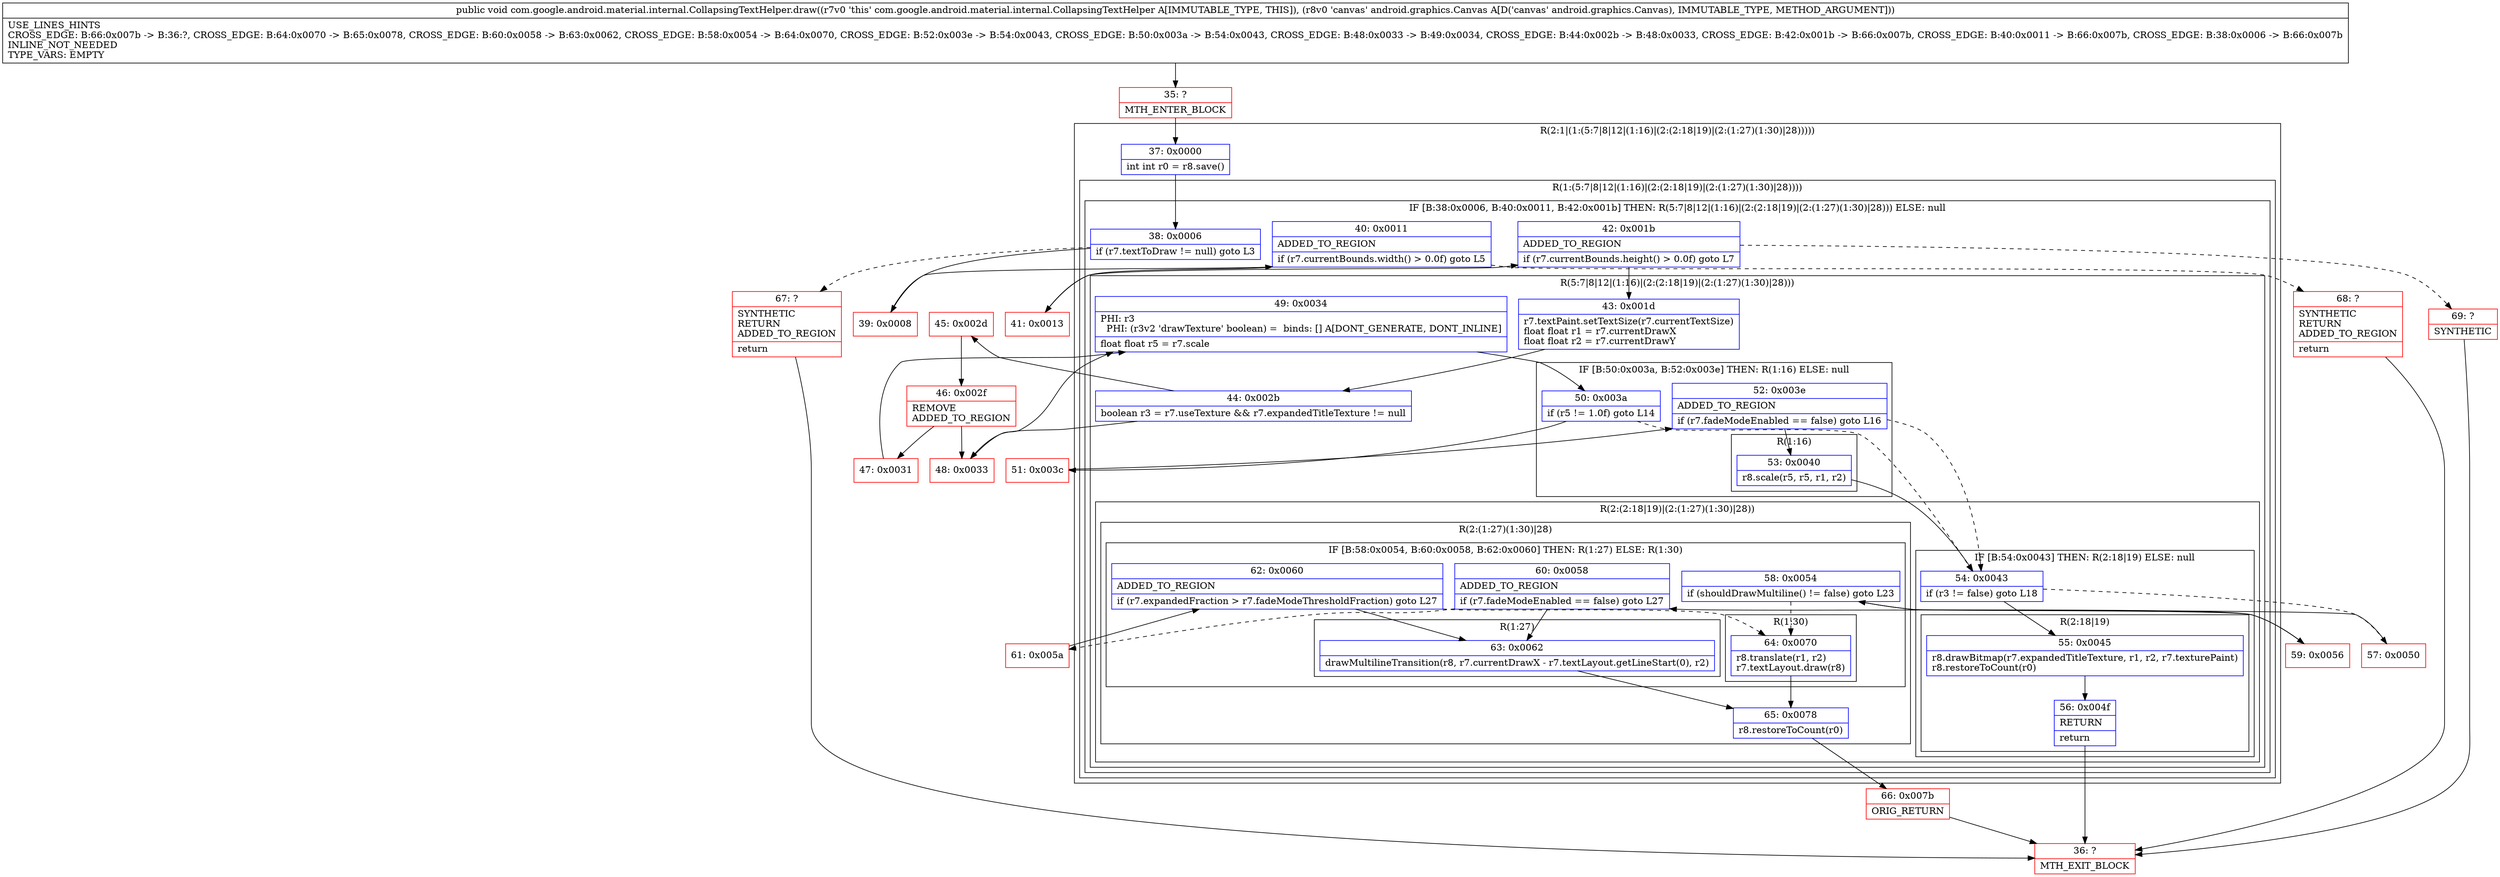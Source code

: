 digraph "CFG forcom.google.android.material.internal.CollapsingTextHelper.draw(Landroid\/graphics\/Canvas;)V" {
subgraph cluster_Region_316983565 {
label = "R(2:1|(1:(5:7|8|12|(1:16)|(2:(2:18|19)|(2:(1:27)(1:30)|28)))))";
node [shape=record,color=blue];
Node_37 [shape=record,label="{37\:\ 0x0000|int int r0 = r8.save()\l}"];
subgraph cluster_Region_406923767 {
label = "R(1:(5:7|8|12|(1:16)|(2:(2:18|19)|(2:(1:27)(1:30)|28))))";
node [shape=record,color=blue];
subgraph cluster_IfRegion_45120048 {
label = "IF [B:38:0x0006, B:40:0x0011, B:42:0x001b] THEN: R(5:7|8|12|(1:16)|(2:(2:18|19)|(2:(1:27)(1:30)|28))) ELSE: null";
node [shape=record,color=blue];
Node_38 [shape=record,label="{38\:\ 0x0006|if (r7.textToDraw != null) goto L3\l}"];
Node_40 [shape=record,label="{40\:\ 0x0011|ADDED_TO_REGION\l|if (r7.currentBounds.width() \> 0.0f) goto L5\l}"];
Node_42 [shape=record,label="{42\:\ 0x001b|ADDED_TO_REGION\l|if (r7.currentBounds.height() \> 0.0f) goto L7\l}"];
subgraph cluster_Region_1903045778 {
label = "R(5:7|8|12|(1:16)|(2:(2:18|19)|(2:(1:27)(1:30)|28)))";
node [shape=record,color=blue];
Node_43 [shape=record,label="{43\:\ 0x001d|r7.textPaint.setTextSize(r7.currentTextSize)\lfloat float r1 = r7.currentDrawX\lfloat float r2 = r7.currentDrawY\l}"];
Node_44 [shape=record,label="{44\:\ 0x002b|boolean r3 = r7.useTexture && r7.expandedTitleTexture != null\l}"];
Node_49 [shape=record,label="{49\:\ 0x0034|PHI: r3 \l  PHI: (r3v2 'drawTexture' boolean) =  binds: [] A[DONT_GENERATE, DONT_INLINE]\l|float float r5 = r7.scale\l}"];
subgraph cluster_IfRegion_1538959233 {
label = "IF [B:50:0x003a, B:52:0x003e] THEN: R(1:16) ELSE: null";
node [shape=record,color=blue];
Node_50 [shape=record,label="{50\:\ 0x003a|if (r5 != 1.0f) goto L14\l}"];
Node_52 [shape=record,label="{52\:\ 0x003e|ADDED_TO_REGION\l|if (r7.fadeModeEnabled == false) goto L16\l}"];
subgraph cluster_Region_1173765907 {
label = "R(1:16)";
node [shape=record,color=blue];
Node_53 [shape=record,label="{53\:\ 0x0040|r8.scale(r5, r5, r1, r2)\l}"];
}
}
subgraph cluster_Region_976943125 {
label = "R(2:(2:18|19)|(2:(1:27)(1:30)|28))";
node [shape=record,color=blue];
subgraph cluster_IfRegion_801115085 {
label = "IF [B:54:0x0043] THEN: R(2:18|19) ELSE: null";
node [shape=record,color=blue];
Node_54 [shape=record,label="{54\:\ 0x0043|if (r3 != false) goto L18\l}"];
subgraph cluster_Region_80614227 {
label = "R(2:18|19)";
node [shape=record,color=blue];
Node_55 [shape=record,label="{55\:\ 0x0045|r8.drawBitmap(r7.expandedTitleTexture, r1, r2, r7.texturePaint)\lr8.restoreToCount(r0)\l}"];
Node_56 [shape=record,label="{56\:\ 0x004f|RETURN\l|return\l}"];
}
}
subgraph cluster_Region_686214273 {
label = "R(2:(1:27)(1:30)|28)";
node [shape=record,color=blue];
subgraph cluster_IfRegion_1359928860 {
label = "IF [B:58:0x0054, B:60:0x0058, B:62:0x0060] THEN: R(1:27) ELSE: R(1:30)";
node [shape=record,color=blue];
Node_58 [shape=record,label="{58\:\ 0x0054|if (shouldDrawMultiline() != false) goto L23\l}"];
Node_60 [shape=record,label="{60\:\ 0x0058|ADDED_TO_REGION\l|if (r7.fadeModeEnabled == false) goto L27\l}"];
Node_62 [shape=record,label="{62\:\ 0x0060|ADDED_TO_REGION\l|if (r7.expandedFraction \> r7.fadeModeThresholdFraction) goto L27\l}"];
subgraph cluster_Region_793421834 {
label = "R(1:27)";
node [shape=record,color=blue];
Node_63 [shape=record,label="{63\:\ 0x0062|drawMultilineTransition(r8, r7.currentDrawX \- r7.textLayout.getLineStart(0), r2)\l}"];
}
subgraph cluster_Region_836171893 {
label = "R(1:30)";
node [shape=record,color=blue];
Node_64 [shape=record,label="{64\:\ 0x0070|r8.translate(r1, r2)\lr7.textLayout.draw(r8)\l}"];
}
}
Node_65 [shape=record,label="{65\:\ 0x0078|r8.restoreToCount(r0)\l}"];
}
}
}
}
}
}
Node_35 [shape=record,color=red,label="{35\:\ ?|MTH_ENTER_BLOCK\l}"];
Node_39 [shape=record,color=red,label="{39\:\ 0x0008}"];
Node_41 [shape=record,color=red,label="{41\:\ 0x0013}"];
Node_45 [shape=record,color=red,label="{45\:\ 0x002d}"];
Node_46 [shape=record,color=red,label="{46\:\ 0x002f|REMOVE\lADDED_TO_REGION\l}"];
Node_47 [shape=record,color=red,label="{47\:\ 0x0031}"];
Node_51 [shape=record,color=red,label="{51\:\ 0x003c}"];
Node_36 [shape=record,color=red,label="{36\:\ ?|MTH_EXIT_BLOCK\l}"];
Node_57 [shape=record,color=red,label="{57\:\ 0x0050}"];
Node_59 [shape=record,color=red,label="{59\:\ 0x0056}"];
Node_61 [shape=record,color=red,label="{61\:\ 0x005a}"];
Node_66 [shape=record,color=red,label="{66\:\ 0x007b|ORIG_RETURN\l}"];
Node_48 [shape=record,color=red,label="{48\:\ 0x0033}"];
Node_69 [shape=record,color=red,label="{69\:\ ?|SYNTHETIC\l}"];
Node_68 [shape=record,color=red,label="{68\:\ ?|SYNTHETIC\lRETURN\lADDED_TO_REGION\l|return\l}"];
Node_67 [shape=record,color=red,label="{67\:\ ?|SYNTHETIC\lRETURN\lADDED_TO_REGION\l|return\l}"];
MethodNode[shape=record,label="{public void com.google.android.material.internal.CollapsingTextHelper.draw((r7v0 'this' com.google.android.material.internal.CollapsingTextHelper A[IMMUTABLE_TYPE, THIS]), (r8v0 'canvas' android.graphics.Canvas A[D('canvas' android.graphics.Canvas), IMMUTABLE_TYPE, METHOD_ARGUMENT]))  | USE_LINES_HINTS\lCROSS_EDGE: B:66:0x007b \-\> B:36:?, CROSS_EDGE: B:64:0x0070 \-\> B:65:0x0078, CROSS_EDGE: B:60:0x0058 \-\> B:63:0x0062, CROSS_EDGE: B:58:0x0054 \-\> B:64:0x0070, CROSS_EDGE: B:52:0x003e \-\> B:54:0x0043, CROSS_EDGE: B:50:0x003a \-\> B:54:0x0043, CROSS_EDGE: B:48:0x0033 \-\> B:49:0x0034, CROSS_EDGE: B:44:0x002b \-\> B:48:0x0033, CROSS_EDGE: B:42:0x001b \-\> B:66:0x007b, CROSS_EDGE: B:40:0x0011 \-\> B:66:0x007b, CROSS_EDGE: B:38:0x0006 \-\> B:66:0x007b\lINLINE_NOT_NEEDED\lTYPE_VARS: EMPTY\l}"];
MethodNode -> Node_35;Node_37 -> Node_38;
Node_38 -> Node_39;
Node_38 -> Node_67[style=dashed];
Node_40 -> Node_41;
Node_40 -> Node_68[style=dashed];
Node_42 -> Node_43;
Node_42 -> Node_69[style=dashed];
Node_43 -> Node_44;
Node_44 -> Node_45;
Node_44 -> Node_48;
Node_49 -> Node_50;
Node_50 -> Node_51;
Node_50 -> Node_54[style=dashed];
Node_52 -> Node_53;
Node_52 -> Node_54[style=dashed];
Node_53 -> Node_54;
Node_54 -> Node_55;
Node_54 -> Node_57[style=dashed];
Node_55 -> Node_56;
Node_56 -> Node_36;
Node_58 -> Node_59;
Node_58 -> Node_64[style=dashed];
Node_60 -> Node_61[style=dashed];
Node_60 -> Node_63;
Node_62 -> Node_63;
Node_62 -> Node_64[style=dashed];
Node_63 -> Node_65;
Node_64 -> Node_65;
Node_65 -> Node_66;
Node_35 -> Node_37;
Node_39 -> Node_40;
Node_41 -> Node_42;
Node_45 -> Node_46;
Node_46 -> Node_47;
Node_46 -> Node_48;
Node_47 -> Node_49;
Node_51 -> Node_52;
Node_57 -> Node_58;
Node_59 -> Node_60;
Node_61 -> Node_62;
Node_66 -> Node_36;
Node_48 -> Node_49;
Node_69 -> Node_36;
Node_68 -> Node_36;
Node_67 -> Node_36;
}

